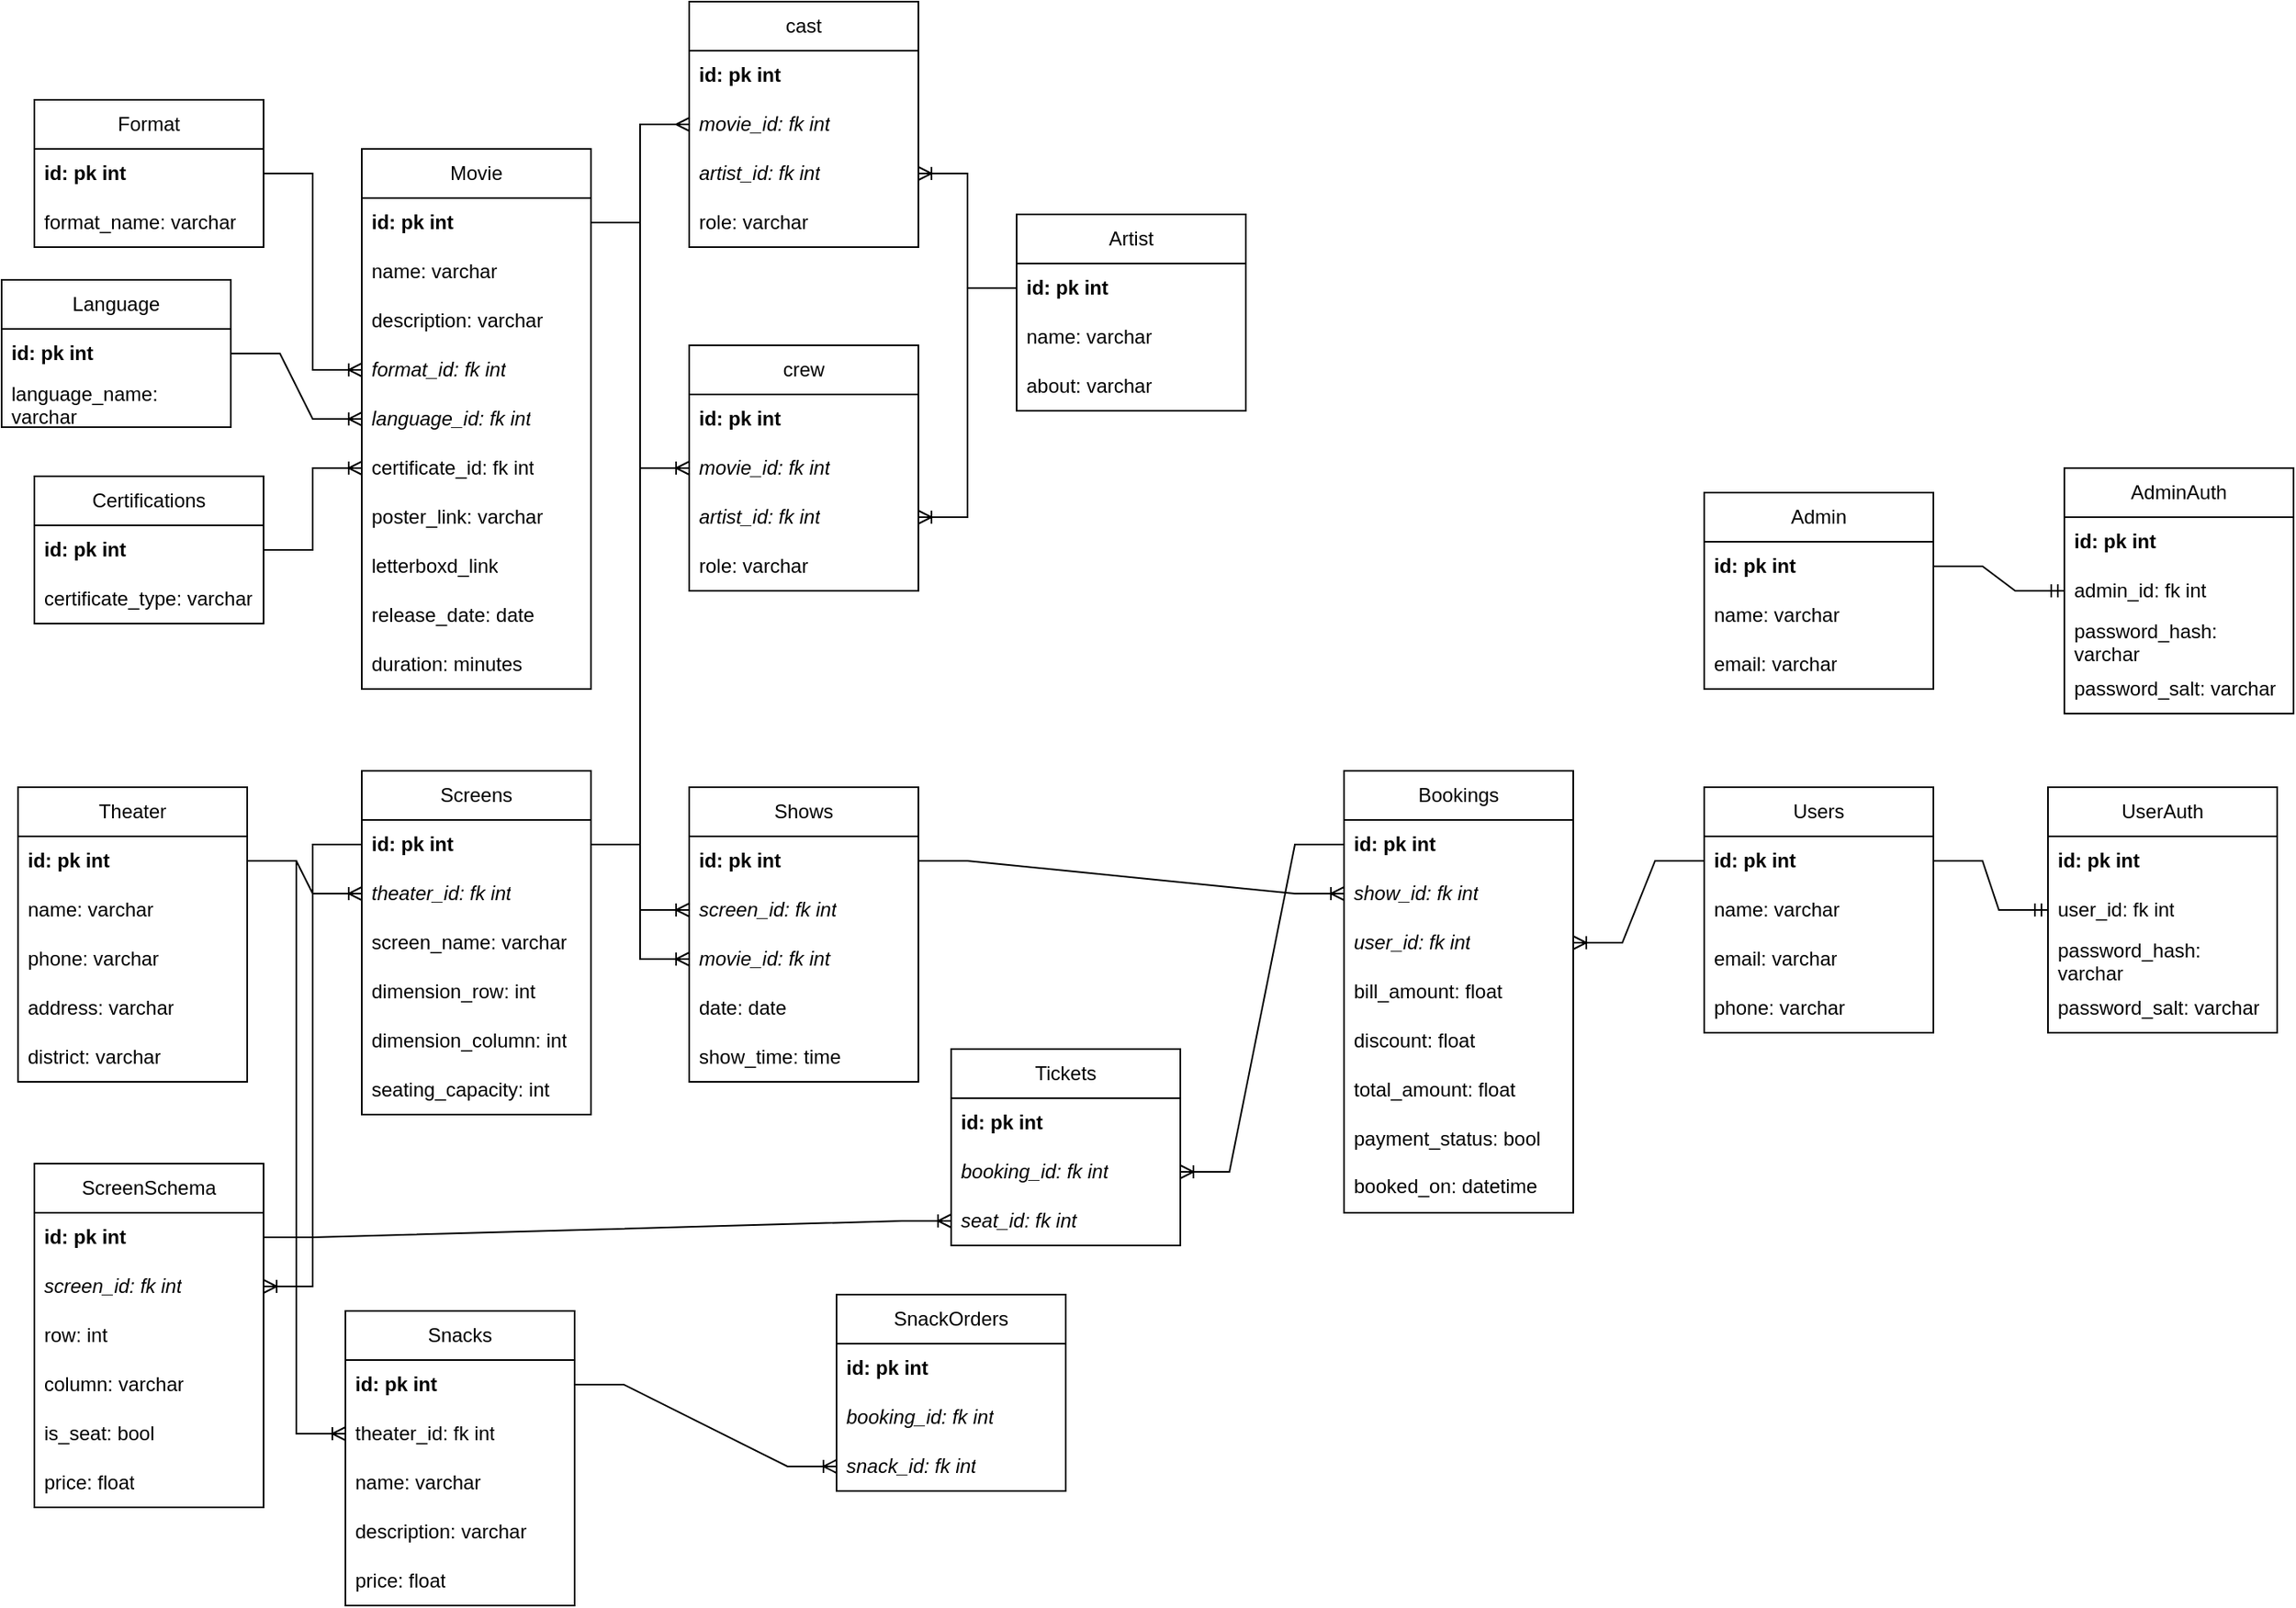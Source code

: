<mxfile version="24.7.4">
  <diagram id="C5RBs43oDa-KdzZeNtuy" name="Page-1">
    <mxGraphModel dx="794" dy="452" grid="1" gridSize="10" guides="1" tooltips="1" connect="1" arrows="1" fold="1" page="1" pageScale="1" pageWidth="827" pageHeight="1169" background="#ffffff" math="0" shadow="0">
      <root>
        <mxCell id="WIyWlLk6GJQsqaUBKTNV-0" />
        <mxCell id="WIyWlLk6GJQsqaUBKTNV-1" parent="WIyWlLk6GJQsqaUBKTNV-0" />
        <mxCell id="HFgOnJivoPM0trk4IQdA-7" value="Movie" style="swimlane;fontStyle=0;childLayout=stackLayout;horizontal=1;startSize=30;horizontalStack=0;resizeParent=1;resizeParentMax=0;resizeLast=0;collapsible=1;marginBottom=0;whiteSpace=wrap;html=1;" parent="WIyWlLk6GJQsqaUBKTNV-1" vertex="1">
          <mxGeometry x="260" y="140" width="140" height="330" as="geometry" />
        </mxCell>
        <mxCell id="HFgOnJivoPM0trk4IQdA-8" value="&lt;b&gt;id: pk int&lt;/b&gt;" style="text;strokeColor=none;fillColor=none;align=left;verticalAlign=middle;spacingLeft=4;spacingRight=4;overflow=hidden;points=[[0,0.5],[1,0.5]];portConstraint=eastwest;rotatable=0;whiteSpace=wrap;html=1;" parent="HFgOnJivoPM0trk4IQdA-7" vertex="1">
          <mxGeometry y="30" width="140" height="30" as="geometry" />
        </mxCell>
        <mxCell id="HFgOnJivoPM0trk4IQdA-9" value="name: varchar" style="text;strokeColor=none;fillColor=none;align=left;verticalAlign=middle;spacingLeft=4;spacingRight=4;overflow=hidden;points=[[0,0.5],[1,0.5]];portConstraint=eastwest;rotatable=0;whiteSpace=wrap;html=1;" parent="HFgOnJivoPM0trk4IQdA-7" vertex="1">
          <mxGeometry y="60" width="140" height="30" as="geometry" />
        </mxCell>
        <mxCell id="HFgOnJivoPM0trk4IQdA-10" value="description: varchar" style="text;strokeColor=none;fillColor=none;align=left;verticalAlign=middle;spacingLeft=4;spacingRight=4;overflow=hidden;points=[[0,0.5],[1,0.5]];portConstraint=eastwest;rotatable=0;whiteSpace=wrap;html=1;" parent="HFgOnJivoPM0trk4IQdA-7" vertex="1">
          <mxGeometry y="90" width="140" height="30" as="geometry" />
        </mxCell>
        <mxCell id="HFgOnJivoPM0trk4IQdA-16" value="&lt;i&gt;format_id: fk int&lt;/i&gt;" style="text;strokeColor=none;fillColor=none;align=left;verticalAlign=middle;spacingLeft=4;spacingRight=4;overflow=hidden;points=[[0,0.5],[1,0.5]];portConstraint=eastwest;rotatable=0;whiteSpace=wrap;html=1;" parent="HFgOnJivoPM0trk4IQdA-7" vertex="1">
          <mxGeometry y="120" width="140" height="30" as="geometry" />
        </mxCell>
        <mxCell id="HFgOnJivoPM0trk4IQdA-21" value="&lt;i&gt;language_id: fk int&lt;/i&gt;" style="text;strokeColor=none;fillColor=none;align=left;verticalAlign=middle;spacingLeft=4;spacingRight=4;overflow=hidden;points=[[0,0.5],[1,0.5]];portConstraint=eastwest;rotatable=0;whiteSpace=wrap;html=1;" parent="HFgOnJivoPM0trk4IQdA-7" vertex="1">
          <mxGeometry y="150" width="140" height="30" as="geometry" />
        </mxCell>
        <mxCell id="HFgOnJivoPM0trk4IQdA-22" value="certificate_id: fk int" style="text;strokeColor=none;fillColor=none;align=left;verticalAlign=middle;spacingLeft=4;spacingRight=4;overflow=hidden;points=[[0,0.5],[1,0.5]];portConstraint=eastwest;rotatable=0;whiteSpace=wrap;html=1;" parent="HFgOnJivoPM0trk4IQdA-7" vertex="1">
          <mxGeometry y="180" width="140" height="30" as="geometry" />
        </mxCell>
        <mxCell id="HFgOnJivoPM0trk4IQdA-50" value="poster_link: varchar" style="text;strokeColor=none;fillColor=none;align=left;verticalAlign=middle;spacingLeft=4;spacingRight=4;overflow=hidden;points=[[0,0.5],[1,0.5]];portConstraint=eastwest;rotatable=0;whiteSpace=wrap;html=1;" parent="HFgOnJivoPM0trk4IQdA-7" vertex="1">
          <mxGeometry y="210" width="140" height="30" as="geometry" />
        </mxCell>
        <mxCell id="HFgOnJivoPM0trk4IQdA-51" value="letterboxd_link" style="text;strokeColor=none;fillColor=none;align=left;verticalAlign=middle;spacingLeft=4;spacingRight=4;overflow=hidden;points=[[0,0.5],[1,0.5]];portConstraint=eastwest;rotatable=0;whiteSpace=wrap;html=1;" parent="HFgOnJivoPM0trk4IQdA-7" vertex="1">
          <mxGeometry y="240" width="140" height="30" as="geometry" />
        </mxCell>
        <mxCell id="HFgOnJivoPM0trk4IQdA-52" value="release_date: date" style="text;strokeColor=none;fillColor=none;align=left;verticalAlign=middle;spacingLeft=4;spacingRight=4;overflow=hidden;points=[[0,0.5],[1,0.5]];portConstraint=eastwest;rotatable=0;whiteSpace=wrap;html=1;" parent="HFgOnJivoPM0trk4IQdA-7" vertex="1">
          <mxGeometry y="270" width="140" height="30" as="geometry" />
        </mxCell>
        <mxCell id="HFgOnJivoPM0trk4IQdA-134" value="duration: minutes" style="text;strokeColor=none;fillColor=none;align=left;verticalAlign=middle;spacingLeft=4;spacingRight=4;overflow=hidden;points=[[0,0.5],[1,0.5]];portConstraint=eastwest;rotatable=0;whiteSpace=wrap;html=1;" parent="HFgOnJivoPM0trk4IQdA-7" vertex="1">
          <mxGeometry y="300" width="140" height="30" as="geometry" />
        </mxCell>
        <mxCell id="HFgOnJivoPM0trk4IQdA-11" value="Theater" style="swimlane;fontStyle=0;childLayout=stackLayout;horizontal=1;startSize=30;horizontalStack=0;resizeParent=1;resizeParentMax=0;resizeLast=0;collapsible=1;marginBottom=0;whiteSpace=wrap;html=1;" parent="WIyWlLk6GJQsqaUBKTNV-1" vertex="1">
          <mxGeometry x="50" y="530" width="140" height="180" as="geometry" />
        </mxCell>
        <mxCell id="HFgOnJivoPM0trk4IQdA-12" value="&lt;b&gt;id: pk int&lt;/b&gt;" style="text;strokeColor=none;fillColor=none;align=left;verticalAlign=middle;spacingLeft=4;spacingRight=4;overflow=hidden;points=[[0,0.5],[1,0.5]];portConstraint=eastwest;rotatable=0;whiteSpace=wrap;html=1;" parent="HFgOnJivoPM0trk4IQdA-11" vertex="1">
          <mxGeometry y="30" width="140" height="30" as="geometry" />
        </mxCell>
        <mxCell id="HFgOnJivoPM0trk4IQdA-13" value="name: varchar" style="text;strokeColor=none;fillColor=none;align=left;verticalAlign=middle;spacingLeft=4;spacingRight=4;overflow=hidden;points=[[0,0.5],[1,0.5]];portConstraint=eastwest;rotatable=0;whiteSpace=wrap;html=1;" parent="HFgOnJivoPM0trk4IQdA-11" vertex="1">
          <mxGeometry y="60" width="140" height="30" as="geometry" />
        </mxCell>
        <mxCell id="HFgOnJivoPM0trk4IQdA-14" value="phone: varchar" style="text;strokeColor=none;fillColor=none;align=left;verticalAlign=middle;spacingLeft=4;spacingRight=4;overflow=hidden;points=[[0,0.5],[1,0.5]];portConstraint=eastwest;rotatable=0;whiteSpace=wrap;html=1;" parent="HFgOnJivoPM0trk4IQdA-11" vertex="1">
          <mxGeometry y="90" width="140" height="30" as="geometry" />
        </mxCell>
        <mxCell id="HFgOnJivoPM0trk4IQdA-53" value="address: varchar" style="text;strokeColor=none;fillColor=none;align=left;verticalAlign=middle;spacingLeft=4;spacingRight=4;overflow=hidden;points=[[0,0.5],[1,0.5]];portConstraint=eastwest;rotatable=0;whiteSpace=wrap;html=1;" parent="HFgOnJivoPM0trk4IQdA-11" vertex="1">
          <mxGeometry y="120" width="140" height="30" as="geometry" />
        </mxCell>
        <mxCell id="HFgOnJivoPM0trk4IQdA-54" value="district: varchar" style="text;strokeColor=none;fillColor=none;align=left;verticalAlign=middle;spacingLeft=4;spacingRight=4;overflow=hidden;points=[[0,0.5],[1,0.5]];portConstraint=eastwest;rotatable=0;whiteSpace=wrap;html=1;" parent="HFgOnJivoPM0trk4IQdA-11" vertex="1">
          <mxGeometry y="150" width="140" height="30" as="geometry" />
        </mxCell>
        <mxCell id="HFgOnJivoPM0trk4IQdA-23" value="Format" style="swimlane;fontStyle=0;childLayout=stackLayout;horizontal=1;startSize=30;horizontalStack=0;resizeParent=1;resizeParentMax=0;resizeLast=0;collapsible=1;marginBottom=0;whiteSpace=wrap;html=1;" parent="WIyWlLk6GJQsqaUBKTNV-1" vertex="1">
          <mxGeometry x="60" y="110" width="140" height="90" as="geometry" />
        </mxCell>
        <mxCell id="HFgOnJivoPM0trk4IQdA-24" value="&lt;b&gt;id: pk int&lt;/b&gt;" style="text;strokeColor=none;fillColor=none;align=left;verticalAlign=middle;spacingLeft=4;spacingRight=4;overflow=hidden;points=[[0,0.5],[1,0.5]];portConstraint=eastwest;rotatable=0;whiteSpace=wrap;html=1;" parent="HFgOnJivoPM0trk4IQdA-23" vertex="1">
          <mxGeometry y="30" width="140" height="30" as="geometry" />
        </mxCell>
        <mxCell id="HFgOnJivoPM0trk4IQdA-25" value="format_name: varchar" style="text;strokeColor=none;fillColor=none;align=left;verticalAlign=middle;spacingLeft=4;spacingRight=4;overflow=hidden;points=[[0,0.5],[1,0.5]];portConstraint=eastwest;rotatable=0;whiteSpace=wrap;html=1;" parent="HFgOnJivoPM0trk4IQdA-23" vertex="1">
          <mxGeometry y="60" width="140" height="30" as="geometry" />
        </mxCell>
        <mxCell id="HFgOnJivoPM0trk4IQdA-27" value="Language" style="swimlane;fontStyle=0;childLayout=stackLayout;horizontal=1;startSize=30;horizontalStack=0;resizeParent=1;resizeParentMax=0;resizeLast=0;collapsible=1;marginBottom=0;whiteSpace=wrap;html=1;" parent="WIyWlLk6GJQsqaUBKTNV-1" vertex="1">
          <mxGeometry x="40" y="220" width="140" height="90" as="geometry" />
        </mxCell>
        <mxCell id="HFgOnJivoPM0trk4IQdA-28" value="&lt;b&gt;id: pk int&lt;/b&gt;" style="text;strokeColor=none;fillColor=none;align=left;verticalAlign=middle;spacingLeft=4;spacingRight=4;overflow=hidden;points=[[0,0.5],[1,0.5]];portConstraint=eastwest;rotatable=0;whiteSpace=wrap;html=1;" parent="HFgOnJivoPM0trk4IQdA-27" vertex="1">
          <mxGeometry y="30" width="140" height="30" as="geometry" />
        </mxCell>
        <mxCell id="HFgOnJivoPM0trk4IQdA-29" value="language_name: varchar" style="text;strokeColor=none;fillColor=none;align=left;verticalAlign=middle;spacingLeft=4;spacingRight=4;overflow=hidden;points=[[0,0.5],[1,0.5]];portConstraint=eastwest;rotatable=0;whiteSpace=wrap;html=1;" parent="HFgOnJivoPM0trk4IQdA-27" vertex="1">
          <mxGeometry y="60" width="140" height="30" as="geometry" />
        </mxCell>
        <mxCell id="HFgOnJivoPM0trk4IQdA-31" value="Certifications" style="swimlane;fontStyle=0;childLayout=stackLayout;horizontal=1;startSize=30;horizontalStack=0;resizeParent=1;resizeParentMax=0;resizeLast=0;collapsible=1;marginBottom=0;whiteSpace=wrap;html=1;" parent="WIyWlLk6GJQsqaUBKTNV-1" vertex="1">
          <mxGeometry x="60" y="340" width="140" height="90" as="geometry" />
        </mxCell>
        <mxCell id="HFgOnJivoPM0trk4IQdA-32" value="&lt;b&gt;id: pk int&lt;/b&gt;" style="text;strokeColor=none;fillColor=none;align=left;verticalAlign=middle;spacingLeft=4;spacingRight=4;overflow=hidden;points=[[0,0.5],[1,0.5]];portConstraint=eastwest;rotatable=0;whiteSpace=wrap;html=1;" parent="HFgOnJivoPM0trk4IQdA-31" vertex="1">
          <mxGeometry y="30" width="140" height="30" as="geometry" />
        </mxCell>
        <mxCell id="HFgOnJivoPM0trk4IQdA-33" value="certificate_type: varchar" style="text;strokeColor=none;fillColor=none;align=left;verticalAlign=middle;spacingLeft=4;spacingRight=4;overflow=hidden;points=[[0,0.5],[1,0.5]];portConstraint=eastwest;rotatable=0;whiteSpace=wrap;html=1;" parent="HFgOnJivoPM0trk4IQdA-31" vertex="1">
          <mxGeometry y="60" width="140" height="30" as="geometry" />
        </mxCell>
        <mxCell id="HFgOnJivoPM0trk4IQdA-35" value="Artist" style="swimlane;fontStyle=0;childLayout=stackLayout;horizontal=1;startSize=30;horizontalStack=0;resizeParent=1;resizeParentMax=0;resizeLast=0;collapsible=1;marginBottom=0;whiteSpace=wrap;html=1;" parent="WIyWlLk6GJQsqaUBKTNV-1" vertex="1">
          <mxGeometry x="660" y="180" width="140" height="120" as="geometry" />
        </mxCell>
        <mxCell id="HFgOnJivoPM0trk4IQdA-36" value="&lt;b&gt;id: pk int&lt;/b&gt;" style="text;strokeColor=none;fillColor=none;align=left;verticalAlign=middle;spacingLeft=4;spacingRight=4;overflow=hidden;points=[[0,0.5],[1,0.5]];portConstraint=eastwest;rotatable=0;whiteSpace=wrap;html=1;" parent="HFgOnJivoPM0trk4IQdA-35" vertex="1">
          <mxGeometry y="30" width="140" height="30" as="geometry" />
        </mxCell>
        <mxCell id="HFgOnJivoPM0trk4IQdA-37" value="name: varchar" style="text;strokeColor=none;fillColor=none;align=left;verticalAlign=middle;spacingLeft=4;spacingRight=4;overflow=hidden;points=[[0,0.5],[1,0.5]];portConstraint=eastwest;rotatable=0;whiteSpace=wrap;html=1;" parent="HFgOnJivoPM0trk4IQdA-35" vertex="1">
          <mxGeometry y="60" width="140" height="30" as="geometry" />
        </mxCell>
        <mxCell id="HFgOnJivoPM0trk4IQdA-39" value="about: varchar" style="text;strokeColor=none;fillColor=none;align=left;verticalAlign=middle;spacingLeft=4;spacingRight=4;overflow=hidden;points=[[0,0.5],[1,0.5]];portConstraint=eastwest;rotatable=0;whiteSpace=wrap;html=1;" parent="HFgOnJivoPM0trk4IQdA-35" vertex="1">
          <mxGeometry y="90" width="140" height="30" as="geometry" />
        </mxCell>
        <mxCell id="HFgOnJivoPM0trk4IQdA-40" value="cast" style="swimlane;fontStyle=0;childLayout=stackLayout;horizontal=1;startSize=30;horizontalStack=0;resizeParent=1;resizeParentMax=0;resizeLast=0;collapsible=1;marginBottom=0;whiteSpace=wrap;html=1;" parent="WIyWlLk6GJQsqaUBKTNV-1" vertex="1">
          <mxGeometry x="460" y="50" width="140" height="150" as="geometry" />
        </mxCell>
        <mxCell id="HFgOnJivoPM0trk4IQdA-41" value="&lt;b&gt;id: pk int&lt;/b&gt;" style="text;strokeColor=none;fillColor=none;align=left;verticalAlign=middle;spacingLeft=4;spacingRight=4;overflow=hidden;points=[[0,0.5],[1,0.5]];portConstraint=eastwest;rotatable=0;whiteSpace=wrap;html=1;" parent="HFgOnJivoPM0trk4IQdA-40" vertex="1">
          <mxGeometry y="30" width="140" height="30" as="geometry" />
        </mxCell>
        <mxCell id="HFgOnJivoPM0trk4IQdA-42" value="&lt;i&gt;movie_id: fk int&lt;/i&gt;" style="text;strokeColor=none;fillColor=none;align=left;verticalAlign=middle;spacingLeft=4;spacingRight=4;overflow=hidden;points=[[0,0.5],[1,0.5]];portConstraint=eastwest;rotatable=0;whiteSpace=wrap;html=1;" parent="HFgOnJivoPM0trk4IQdA-40" vertex="1">
          <mxGeometry y="60" width="140" height="30" as="geometry" />
        </mxCell>
        <mxCell id="HFgOnJivoPM0trk4IQdA-49" value="&lt;i&gt;artist_id: fk int&lt;/i&gt;" style="text;strokeColor=none;fillColor=none;align=left;verticalAlign=middle;spacingLeft=4;spacingRight=4;overflow=hidden;points=[[0,0.5],[1,0.5]];portConstraint=eastwest;rotatable=0;whiteSpace=wrap;html=1;" parent="HFgOnJivoPM0trk4IQdA-40" vertex="1">
          <mxGeometry y="90" width="140" height="30" as="geometry" />
        </mxCell>
        <mxCell id="HFgOnJivoPM0trk4IQdA-43" value="role: varchar" style="text;strokeColor=none;fillColor=none;align=left;verticalAlign=middle;spacingLeft=4;spacingRight=4;overflow=hidden;points=[[0,0.5],[1,0.5]];portConstraint=eastwest;rotatable=0;whiteSpace=wrap;html=1;" parent="HFgOnJivoPM0trk4IQdA-40" vertex="1">
          <mxGeometry y="120" width="140" height="30" as="geometry" />
        </mxCell>
        <mxCell id="HFgOnJivoPM0trk4IQdA-44" value="crew" style="swimlane;fontStyle=0;childLayout=stackLayout;horizontal=1;startSize=30;horizontalStack=0;resizeParent=1;resizeParentMax=0;resizeLast=0;collapsible=1;marginBottom=0;whiteSpace=wrap;html=1;" parent="WIyWlLk6GJQsqaUBKTNV-1" vertex="1">
          <mxGeometry x="460" y="260" width="140" height="150" as="geometry" />
        </mxCell>
        <mxCell id="HFgOnJivoPM0trk4IQdA-45" value="&lt;b&gt;id: pk int&lt;/b&gt;" style="text;strokeColor=none;fillColor=none;align=left;verticalAlign=middle;spacingLeft=4;spacingRight=4;overflow=hidden;points=[[0,0.5],[1,0.5]];portConstraint=eastwest;rotatable=0;whiteSpace=wrap;html=1;" parent="HFgOnJivoPM0trk4IQdA-44" vertex="1">
          <mxGeometry y="30" width="140" height="30" as="geometry" />
        </mxCell>
        <mxCell id="HFgOnJivoPM0trk4IQdA-46" value="&lt;i&gt;movie_id: fk int&lt;/i&gt;" style="text;strokeColor=none;fillColor=none;align=left;verticalAlign=middle;spacingLeft=4;spacingRight=4;overflow=hidden;points=[[0,0.5],[1,0.5]];portConstraint=eastwest;rotatable=0;whiteSpace=wrap;html=1;" parent="HFgOnJivoPM0trk4IQdA-44" vertex="1">
          <mxGeometry y="60" width="140" height="30" as="geometry" />
        </mxCell>
        <mxCell id="HFgOnJivoPM0trk4IQdA-47" value="&lt;i&gt;artist_id: fk int&lt;/i&gt;" style="text;strokeColor=none;fillColor=none;align=left;verticalAlign=middle;spacingLeft=4;spacingRight=4;overflow=hidden;points=[[0,0.5],[1,0.5]];portConstraint=eastwest;rotatable=0;whiteSpace=wrap;html=1;" parent="HFgOnJivoPM0trk4IQdA-44" vertex="1">
          <mxGeometry y="90" width="140" height="30" as="geometry" />
        </mxCell>
        <mxCell id="HFgOnJivoPM0trk4IQdA-48" value="role: varchar" style="text;strokeColor=none;fillColor=none;align=left;verticalAlign=middle;spacingLeft=4;spacingRight=4;overflow=hidden;points=[[0,0.5],[1,0.5]];portConstraint=eastwest;rotatable=0;whiteSpace=wrap;html=1;" parent="HFgOnJivoPM0trk4IQdA-44" vertex="1">
          <mxGeometry y="120" width="140" height="30" as="geometry" />
        </mxCell>
        <mxCell id="HFgOnJivoPM0trk4IQdA-55" value="Shows" style="swimlane;fontStyle=0;childLayout=stackLayout;horizontal=1;startSize=30;horizontalStack=0;resizeParent=1;resizeParentMax=0;resizeLast=0;collapsible=1;marginBottom=0;whiteSpace=wrap;html=1;" parent="WIyWlLk6GJQsqaUBKTNV-1" vertex="1">
          <mxGeometry x="460" y="530" width="140" height="180" as="geometry" />
        </mxCell>
        <mxCell id="HFgOnJivoPM0trk4IQdA-56" value="&lt;b&gt;id: pk int&lt;/b&gt;" style="text;strokeColor=none;fillColor=none;align=left;verticalAlign=middle;spacingLeft=4;spacingRight=4;overflow=hidden;points=[[0,0.5],[1,0.5]];portConstraint=eastwest;rotatable=0;whiteSpace=wrap;html=1;" parent="HFgOnJivoPM0trk4IQdA-55" vertex="1">
          <mxGeometry y="30" width="140" height="30" as="geometry" />
        </mxCell>
        <mxCell id="HFgOnJivoPM0trk4IQdA-57" value="&lt;i&gt;screen_id: fk int&lt;/i&gt;" style="text;strokeColor=none;fillColor=none;align=left;verticalAlign=middle;spacingLeft=4;spacingRight=4;overflow=hidden;points=[[0,0.5],[1,0.5]];portConstraint=eastwest;rotatable=0;whiteSpace=wrap;html=1;" parent="HFgOnJivoPM0trk4IQdA-55" vertex="1">
          <mxGeometry y="60" width="140" height="30" as="geometry" />
        </mxCell>
        <mxCell id="HFgOnJivoPM0trk4IQdA-65" value="&lt;i&gt;movie_id: fk int&amp;nbsp;&lt;/i&gt;" style="text;strokeColor=none;fillColor=none;align=left;verticalAlign=middle;spacingLeft=4;spacingRight=4;overflow=hidden;points=[[0,0.5],[1,0.5]];portConstraint=eastwest;rotatable=0;whiteSpace=wrap;html=1;" parent="HFgOnJivoPM0trk4IQdA-55" vertex="1">
          <mxGeometry y="90" width="140" height="30" as="geometry" />
        </mxCell>
        <mxCell id="HFgOnJivoPM0trk4IQdA-58" value="date: date" style="text;strokeColor=none;fillColor=none;align=left;verticalAlign=middle;spacingLeft=4;spacingRight=4;overflow=hidden;points=[[0,0.5],[1,0.5]];portConstraint=eastwest;rotatable=0;whiteSpace=wrap;html=1;" parent="HFgOnJivoPM0trk4IQdA-55" vertex="1">
          <mxGeometry y="120" width="140" height="30" as="geometry" />
        </mxCell>
        <mxCell id="HFgOnJivoPM0trk4IQdA-63" value="show_time: time" style="text;strokeColor=none;fillColor=none;align=left;verticalAlign=middle;spacingLeft=4;spacingRight=4;overflow=hidden;points=[[0,0.5],[1,0.5]];portConstraint=eastwest;rotatable=0;whiteSpace=wrap;html=1;" parent="HFgOnJivoPM0trk4IQdA-55" vertex="1">
          <mxGeometry y="150" width="140" height="30" as="geometry" />
        </mxCell>
        <mxCell id="HFgOnJivoPM0trk4IQdA-59" value="Screens" style="swimlane;fontStyle=0;childLayout=stackLayout;horizontal=1;startSize=30;horizontalStack=0;resizeParent=1;resizeParentMax=0;resizeLast=0;collapsible=1;marginBottom=0;whiteSpace=wrap;html=1;" parent="WIyWlLk6GJQsqaUBKTNV-1" vertex="1">
          <mxGeometry x="260" y="520" width="140" height="210" as="geometry" />
        </mxCell>
        <mxCell id="HFgOnJivoPM0trk4IQdA-60" value="&lt;b&gt;id: pk int&lt;/b&gt;" style="text;strokeColor=none;fillColor=none;align=left;verticalAlign=middle;spacingLeft=4;spacingRight=4;overflow=hidden;points=[[0,0.5],[1,0.5]];portConstraint=eastwest;rotatable=0;whiteSpace=wrap;html=1;" parent="HFgOnJivoPM0trk4IQdA-59" vertex="1">
          <mxGeometry y="30" width="140" height="30" as="geometry" />
        </mxCell>
        <mxCell id="HFgOnJivoPM0trk4IQdA-62" value="&lt;i&gt;theater_id: fk int&lt;/i&gt;" style="text;strokeColor=none;fillColor=none;align=left;verticalAlign=middle;spacingLeft=4;spacingRight=4;overflow=hidden;points=[[0,0.5],[1,0.5]];portConstraint=eastwest;rotatable=0;whiteSpace=wrap;html=1;" parent="HFgOnJivoPM0trk4IQdA-59" vertex="1">
          <mxGeometry y="60" width="140" height="30" as="geometry" />
        </mxCell>
        <mxCell id="HFgOnJivoPM0trk4IQdA-61" value="screen_name: varchar" style="text;strokeColor=none;fillColor=none;align=left;verticalAlign=middle;spacingLeft=4;spacingRight=4;overflow=hidden;points=[[0,0.5],[1,0.5]];portConstraint=eastwest;rotatable=0;whiteSpace=wrap;html=1;" parent="HFgOnJivoPM0trk4IQdA-59" vertex="1">
          <mxGeometry y="90" width="140" height="30" as="geometry" />
        </mxCell>
        <mxCell id="HFgOnJivoPM0trk4IQdA-70" value="dimension_row: int&amp;nbsp;" style="text;strokeColor=none;fillColor=none;align=left;verticalAlign=middle;spacingLeft=4;spacingRight=4;overflow=hidden;points=[[0,0.5],[1,0.5]];portConstraint=eastwest;rotatable=0;whiteSpace=wrap;html=1;" parent="HFgOnJivoPM0trk4IQdA-59" vertex="1">
          <mxGeometry y="120" width="140" height="30" as="geometry" />
        </mxCell>
        <mxCell id="HFgOnJivoPM0trk4IQdA-71" value="dimension_column: int" style="text;strokeColor=none;fillColor=none;align=left;verticalAlign=middle;spacingLeft=4;spacingRight=4;overflow=hidden;points=[[0,0.5],[1,0.5]];portConstraint=eastwest;rotatable=0;whiteSpace=wrap;html=1;" parent="HFgOnJivoPM0trk4IQdA-59" vertex="1">
          <mxGeometry y="150" width="140" height="30" as="geometry" />
        </mxCell>
        <mxCell id="HFgOnJivoPM0trk4IQdA-72" value="seating_capacity: int&amp;nbsp;" style="text;strokeColor=none;fillColor=none;align=left;verticalAlign=middle;spacingLeft=4;spacingRight=4;overflow=hidden;points=[[0,0.5],[1,0.5]];portConstraint=eastwest;rotatable=0;whiteSpace=wrap;html=1;" parent="HFgOnJivoPM0trk4IQdA-59" vertex="1">
          <mxGeometry y="180" width="140" height="30" as="geometry" />
        </mxCell>
        <mxCell id="HFgOnJivoPM0trk4IQdA-73" value="ScreenSchema" style="swimlane;fontStyle=0;childLayout=stackLayout;horizontal=1;startSize=30;horizontalStack=0;resizeParent=1;resizeParentMax=0;resizeLast=0;collapsible=1;marginBottom=0;whiteSpace=wrap;html=1;" parent="WIyWlLk6GJQsqaUBKTNV-1" vertex="1">
          <mxGeometry x="60" y="760" width="140" height="210" as="geometry" />
        </mxCell>
        <mxCell id="HFgOnJivoPM0trk4IQdA-74" value="&lt;b&gt;id: pk int&lt;/b&gt;" style="text;strokeColor=none;fillColor=none;align=left;verticalAlign=middle;spacingLeft=4;spacingRight=4;overflow=hidden;points=[[0,0.5],[1,0.5]];portConstraint=eastwest;rotatable=0;whiteSpace=wrap;html=1;" parent="HFgOnJivoPM0trk4IQdA-73" vertex="1">
          <mxGeometry y="30" width="140" height="30" as="geometry" />
        </mxCell>
        <mxCell id="HFgOnJivoPM0trk4IQdA-75" value="&lt;i&gt;screen_id: fk int&lt;/i&gt;" style="text;strokeColor=none;fillColor=none;align=left;verticalAlign=middle;spacingLeft=4;spacingRight=4;overflow=hidden;points=[[0,0.5],[1,0.5]];portConstraint=eastwest;rotatable=0;whiteSpace=wrap;html=1;" parent="HFgOnJivoPM0trk4IQdA-73" vertex="1">
          <mxGeometry y="60" width="140" height="30" as="geometry" />
        </mxCell>
        <mxCell id="HFgOnJivoPM0trk4IQdA-76" value="row: int" style="text;strokeColor=none;fillColor=none;align=left;verticalAlign=middle;spacingLeft=4;spacingRight=4;overflow=hidden;points=[[0,0.5],[1,0.5]];portConstraint=eastwest;rotatable=0;whiteSpace=wrap;html=1;" parent="HFgOnJivoPM0trk4IQdA-73" vertex="1">
          <mxGeometry y="90" width="140" height="30" as="geometry" />
        </mxCell>
        <mxCell id="HFgOnJivoPM0trk4IQdA-77" value="column: varchar" style="text;strokeColor=none;fillColor=none;align=left;verticalAlign=middle;spacingLeft=4;spacingRight=4;overflow=hidden;points=[[0,0.5],[1,0.5]];portConstraint=eastwest;rotatable=0;whiteSpace=wrap;html=1;" parent="HFgOnJivoPM0trk4IQdA-73" vertex="1">
          <mxGeometry y="120" width="140" height="30" as="geometry" />
        </mxCell>
        <mxCell id="HFgOnJivoPM0trk4IQdA-78" value="is_seat: bool" style="text;strokeColor=none;fillColor=none;align=left;verticalAlign=middle;spacingLeft=4;spacingRight=4;overflow=hidden;points=[[0,0.5],[1,0.5]];portConstraint=eastwest;rotatable=0;whiteSpace=wrap;html=1;" parent="HFgOnJivoPM0trk4IQdA-73" vertex="1">
          <mxGeometry y="150" width="140" height="30" as="geometry" />
        </mxCell>
        <mxCell id="HFgOnJivoPM0trk4IQdA-79" value="price: float" style="text;strokeColor=none;fillColor=none;align=left;verticalAlign=middle;spacingLeft=4;spacingRight=4;overflow=hidden;points=[[0,0.5],[1,0.5]];portConstraint=eastwest;rotatable=0;whiteSpace=wrap;html=1;" parent="HFgOnJivoPM0trk4IQdA-73" vertex="1">
          <mxGeometry y="180" width="140" height="30" as="geometry" />
        </mxCell>
        <mxCell id="HFgOnJivoPM0trk4IQdA-80" value="Bookings" style="swimlane;fontStyle=0;childLayout=stackLayout;horizontal=1;startSize=30;horizontalStack=0;resizeParent=1;resizeParentMax=0;resizeLast=0;collapsible=1;marginBottom=0;whiteSpace=wrap;html=1;" parent="WIyWlLk6GJQsqaUBKTNV-1" vertex="1">
          <mxGeometry x="860" y="520" width="140" height="270" as="geometry" />
        </mxCell>
        <mxCell id="HFgOnJivoPM0trk4IQdA-81" value="&lt;b&gt;id: pk int&lt;/b&gt;" style="text;strokeColor=none;fillColor=none;align=left;verticalAlign=middle;spacingLeft=4;spacingRight=4;overflow=hidden;points=[[0,0.5],[1,0.5]];portConstraint=eastwest;rotatable=0;whiteSpace=wrap;html=1;" parent="HFgOnJivoPM0trk4IQdA-80" vertex="1">
          <mxGeometry y="30" width="140" height="30" as="geometry" />
        </mxCell>
        <mxCell id="HFgOnJivoPM0trk4IQdA-82" value="&lt;i&gt;show_id: fk int&lt;/i&gt;" style="text;strokeColor=none;fillColor=none;align=left;verticalAlign=middle;spacingLeft=4;spacingRight=4;overflow=hidden;points=[[0,0.5],[1,0.5]];portConstraint=eastwest;rotatable=0;whiteSpace=wrap;html=1;" parent="HFgOnJivoPM0trk4IQdA-80" vertex="1">
          <mxGeometry y="60" width="140" height="30" as="geometry" />
        </mxCell>
        <mxCell id="HFgOnJivoPM0trk4IQdA-83" value="&lt;i&gt;user_id: fk int&lt;/i&gt;" style="text;strokeColor=none;fillColor=none;align=left;verticalAlign=middle;spacingLeft=4;spacingRight=4;overflow=hidden;points=[[0,0.5],[1,0.5]];portConstraint=eastwest;rotatable=0;whiteSpace=wrap;html=1;" parent="HFgOnJivoPM0trk4IQdA-80" vertex="1">
          <mxGeometry y="90" width="140" height="30" as="geometry" />
        </mxCell>
        <mxCell id="HFgOnJivoPM0trk4IQdA-84" value="bill_amount: float" style="text;strokeColor=none;fillColor=none;align=left;verticalAlign=middle;spacingLeft=4;spacingRight=4;overflow=hidden;points=[[0,0.5],[1,0.5]];portConstraint=eastwest;rotatable=0;whiteSpace=wrap;html=1;" parent="HFgOnJivoPM0trk4IQdA-80" vertex="1">
          <mxGeometry y="120" width="140" height="30" as="geometry" />
        </mxCell>
        <mxCell id="HFgOnJivoPM0trk4IQdA-99" value="discount: float" style="text;strokeColor=none;fillColor=none;align=left;verticalAlign=middle;spacingLeft=4;spacingRight=4;overflow=hidden;points=[[0,0.5],[1,0.5]];portConstraint=eastwest;rotatable=0;whiteSpace=wrap;html=1;" parent="HFgOnJivoPM0trk4IQdA-80" vertex="1">
          <mxGeometry y="150" width="140" height="30" as="geometry" />
        </mxCell>
        <mxCell id="HFgOnJivoPM0trk4IQdA-100" value="total_amount: float" style="text;strokeColor=none;fillColor=none;align=left;verticalAlign=middle;spacingLeft=4;spacingRight=4;overflow=hidden;points=[[0,0.5],[1,0.5]];portConstraint=eastwest;rotatable=0;whiteSpace=wrap;html=1;" parent="HFgOnJivoPM0trk4IQdA-80" vertex="1">
          <mxGeometry y="180" width="140" height="30" as="geometry" />
        </mxCell>
        <mxCell id="HFgOnJivoPM0trk4IQdA-107" value="payment_status: bool" style="text;strokeColor=none;fillColor=none;align=left;verticalAlign=middle;spacingLeft=4;spacingRight=4;overflow=hidden;points=[[0,0.5],[1,0.5]];portConstraint=eastwest;rotatable=0;whiteSpace=wrap;html=1;" parent="HFgOnJivoPM0trk4IQdA-80" vertex="1">
          <mxGeometry y="210" width="140" height="30" as="geometry" />
        </mxCell>
        <mxCell id="HFgOnJivoPM0trk4IQdA-153" value="booked_on: datetime" style="text;strokeColor=none;fillColor=none;spacingLeft=4;spacingRight=4;overflow=hidden;rotatable=0;points=[[0,0.5],[1,0.5]];portConstraint=eastwest;fontSize=12;whiteSpace=wrap;html=1;" parent="HFgOnJivoPM0trk4IQdA-80" vertex="1">
          <mxGeometry y="240" width="140" height="30" as="geometry" />
        </mxCell>
        <mxCell id="HFgOnJivoPM0trk4IQdA-85" value="Snacks" style="swimlane;fontStyle=0;childLayout=stackLayout;horizontal=1;startSize=30;horizontalStack=0;resizeParent=1;resizeParentMax=0;resizeLast=0;collapsible=1;marginBottom=0;whiteSpace=wrap;html=1;" parent="WIyWlLk6GJQsqaUBKTNV-1" vertex="1">
          <mxGeometry x="250" y="850" width="140" height="180" as="geometry" />
        </mxCell>
        <mxCell id="HFgOnJivoPM0trk4IQdA-86" value="&lt;b&gt;id: pk int&lt;/b&gt;" style="text;strokeColor=none;fillColor=none;align=left;verticalAlign=middle;spacingLeft=4;spacingRight=4;overflow=hidden;points=[[0,0.5],[1,0.5]];portConstraint=eastwest;rotatable=0;whiteSpace=wrap;html=1;" parent="HFgOnJivoPM0trk4IQdA-85" vertex="1">
          <mxGeometry y="30" width="140" height="30" as="geometry" />
        </mxCell>
        <mxCell id="HFgOnJivoPM0trk4IQdA-90" value="theater_id: fk int" style="text;strokeColor=none;fillColor=none;align=left;verticalAlign=middle;spacingLeft=4;spacingRight=4;overflow=hidden;points=[[0,0.5],[1,0.5]];portConstraint=eastwest;rotatable=0;whiteSpace=wrap;html=1;" parent="HFgOnJivoPM0trk4IQdA-85" vertex="1">
          <mxGeometry y="60" width="140" height="30" as="geometry" />
        </mxCell>
        <mxCell id="HFgOnJivoPM0trk4IQdA-87" value="name: varchar" style="text;strokeColor=none;fillColor=none;align=left;verticalAlign=middle;spacingLeft=4;spacingRight=4;overflow=hidden;points=[[0,0.5],[1,0.5]];portConstraint=eastwest;rotatable=0;whiteSpace=wrap;html=1;" parent="HFgOnJivoPM0trk4IQdA-85" vertex="1">
          <mxGeometry y="90" width="140" height="30" as="geometry" />
        </mxCell>
        <mxCell id="HFgOnJivoPM0trk4IQdA-89" value="description: varchar" style="text;strokeColor=none;fillColor=none;align=left;verticalAlign=middle;spacingLeft=4;spacingRight=4;overflow=hidden;points=[[0,0.5],[1,0.5]];portConstraint=eastwest;rotatable=0;whiteSpace=wrap;html=1;" parent="HFgOnJivoPM0trk4IQdA-85" vertex="1">
          <mxGeometry y="120" width="140" height="30" as="geometry" />
        </mxCell>
        <mxCell id="HFgOnJivoPM0trk4IQdA-102" value="price: float" style="text;strokeColor=none;fillColor=none;align=left;verticalAlign=middle;spacingLeft=4;spacingRight=4;overflow=hidden;points=[[0,0.5],[1,0.5]];portConstraint=eastwest;rotatable=0;whiteSpace=wrap;html=1;" parent="HFgOnJivoPM0trk4IQdA-85" vertex="1">
          <mxGeometry y="150" width="140" height="30" as="geometry" />
        </mxCell>
        <mxCell id="HFgOnJivoPM0trk4IQdA-91" value="SnackOrders" style="swimlane;fontStyle=0;childLayout=stackLayout;horizontal=1;startSize=30;horizontalStack=0;resizeParent=1;resizeParentMax=0;resizeLast=0;collapsible=1;marginBottom=0;whiteSpace=wrap;html=1;" parent="WIyWlLk6GJQsqaUBKTNV-1" vertex="1">
          <mxGeometry x="550" y="840" width="140" height="120" as="geometry" />
        </mxCell>
        <mxCell id="HFgOnJivoPM0trk4IQdA-92" value="&lt;b&gt;id: pk int&lt;/b&gt;" style="text;strokeColor=none;fillColor=none;align=left;verticalAlign=middle;spacingLeft=4;spacingRight=4;overflow=hidden;points=[[0,0.5],[1,0.5]];portConstraint=eastwest;rotatable=0;whiteSpace=wrap;html=1;" parent="HFgOnJivoPM0trk4IQdA-91" vertex="1">
          <mxGeometry y="30" width="140" height="30" as="geometry" />
        </mxCell>
        <mxCell id="HFgOnJivoPM0trk4IQdA-93" value="&lt;i&gt;booking_id: fk int&lt;/i&gt;" style="text;strokeColor=none;fillColor=none;align=left;verticalAlign=middle;spacingLeft=4;spacingRight=4;overflow=hidden;points=[[0,0.5],[1,0.5]];portConstraint=eastwest;rotatable=0;whiteSpace=wrap;html=1;" parent="HFgOnJivoPM0trk4IQdA-91" vertex="1">
          <mxGeometry y="60" width="140" height="30" as="geometry" />
        </mxCell>
        <mxCell id="HFgOnJivoPM0trk4IQdA-94" value="&lt;i&gt;snack_id: fk int&lt;/i&gt;" style="text;strokeColor=none;fillColor=none;align=left;verticalAlign=middle;spacingLeft=4;spacingRight=4;overflow=hidden;points=[[0,0.5],[1,0.5]];portConstraint=eastwest;rotatable=0;whiteSpace=wrap;html=1;" parent="HFgOnJivoPM0trk4IQdA-91" vertex="1">
          <mxGeometry y="90" width="140" height="30" as="geometry" />
        </mxCell>
        <mxCell id="HFgOnJivoPM0trk4IQdA-108" value="Tickets" style="swimlane;fontStyle=0;childLayout=stackLayout;horizontal=1;startSize=30;horizontalStack=0;resizeParent=1;resizeParentMax=0;resizeLast=0;collapsible=1;marginBottom=0;whiteSpace=wrap;html=1;" parent="WIyWlLk6GJQsqaUBKTNV-1" vertex="1">
          <mxGeometry x="620" y="690" width="140" height="120" as="geometry" />
        </mxCell>
        <mxCell id="HFgOnJivoPM0trk4IQdA-109" value="&lt;b&gt;id: pk int&lt;/b&gt;" style="text;strokeColor=none;fillColor=none;align=left;verticalAlign=middle;spacingLeft=4;spacingRight=4;overflow=hidden;points=[[0,0.5],[1,0.5]];portConstraint=eastwest;rotatable=0;whiteSpace=wrap;html=1;" parent="HFgOnJivoPM0trk4IQdA-108" vertex="1">
          <mxGeometry y="30" width="140" height="30" as="geometry" />
        </mxCell>
        <mxCell id="HFgOnJivoPM0trk4IQdA-110" value="&lt;i&gt;booking_id: fk int&lt;/i&gt;" style="text;strokeColor=none;fillColor=none;align=left;verticalAlign=middle;spacingLeft=4;spacingRight=4;overflow=hidden;points=[[0,0.5],[1,0.5]];portConstraint=eastwest;rotatable=0;whiteSpace=wrap;html=1;" parent="HFgOnJivoPM0trk4IQdA-108" vertex="1">
          <mxGeometry y="60" width="140" height="30" as="geometry" />
        </mxCell>
        <mxCell id="HFgOnJivoPM0trk4IQdA-111" value="&lt;i&gt;seat_id: fk int&lt;/i&gt;" style="text;strokeColor=none;fillColor=none;align=left;verticalAlign=middle;spacingLeft=4;spacingRight=4;overflow=hidden;points=[[0,0.5],[1,0.5]];portConstraint=eastwest;rotatable=0;whiteSpace=wrap;html=1;" parent="HFgOnJivoPM0trk4IQdA-108" vertex="1">
          <mxGeometry y="90" width="140" height="30" as="geometry" />
        </mxCell>
        <mxCell id="HFgOnJivoPM0trk4IQdA-112" value="Users" style="swimlane;fontStyle=0;childLayout=stackLayout;horizontal=1;startSize=30;horizontalStack=0;resizeParent=1;resizeParentMax=0;resizeLast=0;collapsible=1;marginBottom=0;whiteSpace=wrap;html=1;" parent="WIyWlLk6GJQsqaUBKTNV-1" vertex="1">
          <mxGeometry x="1080" y="530" width="140" height="150" as="geometry" />
        </mxCell>
        <mxCell id="HFgOnJivoPM0trk4IQdA-113" value="&lt;b&gt;id: pk int&lt;/b&gt;" style="text;strokeColor=none;fillColor=none;align=left;verticalAlign=middle;spacingLeft=4;spacingRight=4;overflow=hidden;points=[[0,0.5],[1,0.5]];portConstraint=eastwest;rotatable=0;whiteSpace=wrap;html=1;" parent="HFgOnJivoPM0trk4IQdA-112" vertex="1">
          <mxGeometry y="30" width="140" height="30" as="geometry" />
        </mxCell>
        <mxCell id="HFgOnJivoPM0trk4IQdA-114" value="name: varchar" style="text;strokeColor=none;fillColor=none;align=left;verticalAlign=middle;spacingLeft=4;spacingRight=4;overflow=hidden;points=[[0,0.5],[1,0.5]];portConstraint=eastwest;rotatable=0;whiteSpace=wrap;html=1;" parent="HFgOnJivoPM0trk4IQdA-112" vertex="1">
          <mxGeometry y="60" width="140" height="30" as="geometry" />
        </mxCell>
        <mxCell id="HFgOnJivoPM0trk4IQdA-115" value="email: varchar" style="text;strokeColor=none;fillColor=none;align=left;verticalAlign=middle;spacingLeft=4;spacingRight=4;overflow=hidden;points=[[0,0.5],[1,0.5]];portConstraint=eastwest;rotatable=0;whiteSpace=wrap;html=1;" parent="HFgOnJivoPM0trk4IQdA-112" vertex="1">
          <mxGeometry y="90" width="140" height="30" as="geometry" />
        </mxCell>
        <mxCell id="HFgOnJivoPM0trk4IQdA-116" value="phone: varchar" style="text;strokeColor=none;fillColor=none;align=left;verticalAlign=middle;spacingLeft=4;spacingRight=4;overflow=hidden;points=[[0,0.5],[1,0.5]];portConstraint=eastwest;rotatable=0;whiteSpace=wrap;html=1;" parent="HFgOnJivoPM0trk4IQdA-112" vertex="1">
          <mxGeometry y="120" width="140" height="30" as="geometry" />
        </mxCell>
        <mxCell id="HFgOnJivoPM0trk4IQdA-117" value="Admin" style="swimlane;fontStyle=0;childLayout=stackLayout;horizontal=1;startSize=30;horizontalStack=0;resizeParent=1;resizeParentMax=0;resizeLast=0;collapsible=1;marginBottom=0;whiteSpace=wrap;html=1;" parent="WIyWlLk6GJQsqaUBKTNV-1" vertex="1">
          <mxGeometry x="1080" y="350" width="140" height="120" as="geometry" />
        </mxCell>
        <mxCell id="HFgOnJivoPM0trk4IQdA-118" value="&lt;b&gt;id: pk int&lt;/b&gt;" style="text;strokeColor=none;fillColor=none;align=left;verticalAlign=middle;spacingLeft=4;spacingRight=4;overflow=hidden;points=[[0,0.5],[1,0.5]];portConstraint=eastwest;rotatable=0;whiteSpace=wrap;html=1;" parent="HFgOnJivoPM0trk4IQdA-117" vertex="1">
          <mxGeometry y="30" width="140" height="30" as="geometry" />
        </mxCell>
        <mxCell id="HFgOnJivoPM0trk4IQdA-119" value="name: varchar" style="text;strokeColor=none;fillColor=none;align=left;verticalAlign=middle;spacingLeft=4;spacingRight=4;overflow=hidden;points=[[0,0.5],[1,0.5]];portConstraint=eastwest;rotatable=0;whiteSpace=wrap;html=1;" parent="HFgOnJivoPM0trk4IQdA-117" vertex="1">
          <mxGeometry y="60" width="140" height="30" as="geometry" />
        </mxCell>
        <mxCell id="HFgOnJivoPM0trk4IQdA-120" value="email: varchar" style="text;strokeColor=none;fillColor=none;align=left;verticalAlign=middle;spacingLeft=4;spacingRight=4;overflow=hidden;points=[[0,0.5],[1,0.5]];portConstraint=eastwest;rotatable=0;whiteSpace=wrap;html=1;" parent="HFgOnJivoPM0trk4IQdA-117" vertex="1">
          <mxGeometry y="90" width="140" height="30" as="geometry" />
        </mxCell>
        <mxCell id="HFgOnJivoPM0trk4IQdA-121" value="AdminAuth" style="swimlane;fontStyle=0;childLayout=stackLayout;horizontal=1;startSize=30;horizontalStack=0;resizeParent=1;resizeParentMax=0;resizeLast=0;collapsible=1;marginBottom=0;whiteSpace=wrap;html=1;" parent="WIyWlLk6GJQsqaUBKTNV-1" vertex="1">
          <mxGeometry x="1300" y="335" width="140" height="150" as="geometry" />
        </mxCell>
        <mxCell id="HFgOnJivoPM0trk4IQdA-122" value="&lt;b&gt;id: pk int&lt;/b&gt;" style="text;strokeColor=none;fillColor=none;align=left;verticalAlign=middle;spacingLeft=4;spacingRight=4;overflow=hidden;points=[[0,0.5],[1,0.5]];portConstraint=eastwest;rotatable=0;whiteSpace=wrap;html=1;" parent="HFgOnJivoPM0trk4IQdA-121" vertex="1">
          <mxGeometry y="30" width="140" height="30" as="geometry" />
        </mxCell>
        <mxCell id="HFgOnJivoPM0trk4IQdA-123" value="admin_id: fk int" style="text;strokeColor=none;fillColor=none;align=left;verticalAlign=middle;spacingLeft=4;spacingRight=4;overflow=hidden;points=[[0,0.5],[1,0.5]];portConstraint=eastwest;rotatable=0;whiteSpace=wrap;html=1;" parent="HFgOnJivoPM0trk4IQdA-121" vertex="1">
          <mxGeometry y="60" width="140" height="30" as="geometry" />
        </mxCell>
        <mxCell id="HFgOnJivoPM0trk4IQdA-124" value="password_hash: varchar" style="text;strokeColor=none;fillColor=none;align=left;verticalAlign=middle;spacingLeft=4;spacingRight=4;overflow=hidden;points=[[0,0.5],[1,0.5]];portConstraint=eastwest;rotatable=0;whiteSpace=wrap;html=1;" parent="HFgOnJivoPM0trk4IQdA-121" vertex="1">
          <mxGeometry y="90" width="140" height="30" as="geometry" />
        </mxCell>
        <mxCell id="HFgOnJivoPM0trk4IQdA-125" value="password_salt: varchar" style="text;strokeColor=none;fillColor=none;align=left;verticalAlign=middle;spacingLeft=4;spacingRight=4;overflow=hidden;points=[[0,0.5],[1,0.5]];portConstraint=eastwest;rotatable=0;whiteSpace=wrap;html=1;" parent="HFgOnJivoPM0trk4IQdA-121" vertex="1">
          <mxGeometry y="120" width="140" height="30" as="geometry" />
        </mxCell>
        <mxCell id="HFgOnJivoPM0trk4IQdA-126" value="UserAuth" style="swimlane;fontStyle=0;childLayout=stackLayout;horizontal=1;startSize=30;horizontalStack=0;resizeParent=1;resizeParentMax=0;resizeLast=0;collapsible=1;marginBottom=0;whiteSpace=wrap;html=1;" parent="WIyWlLk6GJQsqaUBKTNV-1" vertex="1">
          <mxGeometry x="1290" y="530" width="140" height="150" as="geometry" />
        </mxCell>
        <mxCell id="HFgOnJivoPM0trk4IQdA-127" value="&lt;b&gt;id: pk int&lt;/b&gt;" style="text;strokeColor=none;fillColor=none;align=left;verticalAlign=middle;spacingLeft=4;spacingRight=4;overflow=hidden;points=[[0,0.5],[1,0.5]];portConstraint=eastwest;rotatable=0;whiteSpace=wrap;html=1;" parent="HFgOnJivoPM0trk4IQdA-126" vertex="1">
          <mxGeometry y="30" width="140" height="30" as="geometry" />
        </mxCell>
        <mxCell id="HFgOnJivoPM0trk4IQdA-128" value="user_id: fk int" style="text;strokeColor=none;fillColor=none;align=left;verticalAlign=middle;spacingLeft=4;spacingRight=4;overflow=hidden;points=[[0,0.5],[1,0.5]];portConstraint=eastwest;rotatable=0;whiteSpace=wrap;html=1;" parent="HFgOnJivoPM0trk4IQdA-126" vertex="1">
          <mxGeometry y="60" width="140" height="30" as="geometry" />
        </mxCell>
        <mxCell id="HFgOnJivoPM0trk4IQdA-129" value="password_hash: varchar" style="text;strokeColor=none;fillColor=none;align=left;verticalAlign=middle;spacingLeft=4;spacingRight=4;overflow=hidden;points=[[0,0.5],[1,0.5]];portConstraint=eastwest;rotatable=0;whiteSpace=wrap;html=1;" parent="HFgOnJivoPM0trk4IQdA-126" vertex="1">
          <mxGeometry y="90" width="140" height="30" as="geometry" />
        </mxCell>
        <mxCell id="HFgOnJivoPM0trk4IQdA-130" value="password_salt: varchar" style="text;strokeColor=none;fillColor=none;align=left;verticalAlign=middle;spacingLeft=4;spacingRight=4;overflow=hidden;points=[[0,0.5],[1,0.5]];portConstraint=eastwest;rotatable=0;whiteSpace=wrap;html=1;" parent="HFgOnJivoPM0trk4IQdA-126" vertex="1">
          <mxGeometry y="120" width="140" height="30" as="geometry" />
        </mxCell>
        <mxCell id="HFgOnJivoPM0trk4IQdA-131" value="" style="edgeStyle=entityRelationEdgeStyle;fontSize=12;html=1;endArrow=ERoneToMany;rounded=0;elbow=vertical;exitX=1;exitY=0.5;exitDx=0;exitDy=0;" parent="WIyWlLk6GJQsqaUBKTNV-1" source="HFgOnJivoPM0trk4IQdA-24" target="HFgOnJivoPM0trk4IQdA-16" edge="1">
          <mxGeometry width="100" height="100" relative="1" as="geometry">
            <mxPoint x="460" y="410" as="sourcePoint" />
            <mxPoint x="560" y="310" as="targetPoint" />
          </mxGeometry>
        </mxCell>
        <mxCell id="HFgOnJivoPM0trk4IQdA-132" value="" style="edgeStyle=entityRelationEdgeStyle;fontSize=12;html=1;endArrow=ERoneToMany;rounded=0;elbow=vertical;exitX=1;exitY=0.5;exitDx=0;exitDy=0;entryX=0;entryY=0.5;entryDx=0;entryDy=0;" parent="WIyWlLk6GJQsqaUBKTNV-1" source="HFgOnJivoPM0trk4IQdA-28" target="HFgOnJivoPM0trk4IQdA-21" edge="1">
          <mxGeometry width="100" height="100" relative="1" as="geometry">
            <mxPoint x="460" y="410" as="sourcePoint" />
            <mxPoint x="560" y="310" as="targetPoint" />
          </mxGeometry>
        </mxCell>
        <mxCell id="HFgOnJivoPM0trk4IQdA-133" value="" style="edgeStyle=entityRelationEdgeStyle;fontSize=12;html=1;endArrow=ERoneToMany;rounded=0;elbow=vertical;" parent="WIyWlLk6GJQsqaUBKTNV-1" source="HFgOnJivoPM0trk4IQdA-32" target="HFgOnJivoPM0trk4IQdA-22" edge="1">
          <mxGeometry width="100" height="100" relative="1" as="geometry">
            <mxPoint x="460" y="410" as="sourcePoint" />
            <mxPoint x="560" y="310" as="targetPoint" />
          </mxGeometry>
        </mxCell>
        <mxCell id="HFgOnJivoPM0trk4IQdA-135" value="" style="edgeStyle=entityRelationEdgeStyle;fontSize=12;html=1;endArrow=ERoneToMany;rounded=0;elbow=vertical;exitX=0;exitY=0.5;exitDx=0;exitDy=0;" parent="WIyWlLk6GJQsqaUBKTNV-1" source="HFgOnJivoPM0trk4IQdA-36" target="HFgOnJivoPM0trk4IQdA-49" edge="1">
          <mxGeometry width="100" height="100" relative="1" as="geometry">
            <mxPoint x="460" y="380" as="sourcePoint" />
            <mxPoint x="560" y="280" as="targetPoint" />
          </mxGeometry>
        </mxCell>
        <mxCell id="HFgOnJivoPM0trk4IQdA-136" value="" style="edgeStyle=entityRelationEdgeStyle;fontSize=12;html=1;endArrow=ERoneToMany;rounded=0;elbow=vertical;exitX=0;exitY=0.5;exitDx=0;exitDy=0;entryX=1;entryY=0.5;entryDx=0;entryDy=0;" parent="WIyWlLk6GJQsqaUBKTNV-1" source="HFgOnJivoPM0trk4IQdA-36" target="HFgOnJivoPM0trk4IQdA-47" edge="1">
          <mxGeometry width="100" height="100" relative="1" as="geometry">
            <mxPoint x="460" y="380" as="sourcePoint" />
            <mxPoint x="560" y="280" as="targetPoint" />
          </mxGeometry>
        </mxCell>
        <mxCell id="HFgOnJivoPM0trk4IQdA-137" value="" style="edgeStyle=entityRelationEdgeStyle;fontSize=12;html=1;endArrow=ERmany;rounded=0;elbow=vertical;exitX=1;exitY=0.5;exitDx=0;exitDy=0;" parent="WIyWlLk6GJQsqaUBKTNV-1" source="HFgOnJivoPM0trk4IQdA-8" target="HFgOnJivoPM0trk4IQdA-42" edge="1">
          <mxGeometry width="100" height="100" relative="1" as="geometry">
            <mxPoint x="310" y="400" as="sourcePoint" />
            <mxPoint x="410" y="300" as="targetPoint" />
          </mxGeometry>
        </mxCell>
        <mxCell id="HFgOnJivoPM0trk4IQdA-140" value="" style="edgeStyle=entityRelationEdgeStyle;fontSize=12;html=1;endArrow=ERoneToMany;rounded=0;elbow=vertical;exitX=1;exitY=0.5;exitDx=0;exitDy=0;entryX=0;entryY=0.5;entryDx=0;entryDy=0;" parent="WIyWlLk6GJQsqaUBKTNV-1" source="HFgOnJivoPM0trk4IQdA-8" target="HFgOnJivoPM0trk4IQdA-46" edge="1">
          <mxGeometry width="100" height="100" relative="1" as="geometry">
            <mxPoint x="310" y="400" as="sourcePoint" />
            <mxPoint x="410" y="300" as="targetPoint" />
          </mxGeometry>
        </mxCell>
        <mxCell id="HFgOnJivoPM0trk4IQdA-141" value="" style="edgeStyle=entityRelationEdgeStyle;fontSize=12;html=1;endArrow=ERoneToMany;rounded=0;elbow=vertical;exitX=1;exitY=0.5;exitDx=0;exitDy=0;" parent="WIyWlLk6GJQsqaUBKTNV-1" source="HFgOnJivoPM0trk4IQdA-12" target="HFgOnJivoPM0trk4IQdA-62" edge="1">
          <mxGeometry width="100" height="100" relative="1" as="geometry">
            <mxPoint x="290" y="800" as="sourcePoint" />
            <mxPoint x="390" y="700" as="targetPoint" />
          </mxGeometry>
        </mxCell>
        <mxCell id="HFgOnJivoPM0trk4IQdA-142" value="" style="edgeStyle=entityRelationEdgeStyle;fontSize=12;html=1;endArrow=ERoneToMany;rounded=0;elbow=vertical;exitX=1;exitY=0.5;exitDx=0;exitDy=0;" parent="WIyWlLk6GJQsqaUBKTNV-1" source="HFgOnJivoPM0trk4IQdA-60" target="HFgOnJivoPM0trk4IQdA-57" edge="1">
          <mxGeometry width="100" height="100" relative="1" as="geometry">
            <mxPoint x="370" y="790" as="sourcePoint" />
            <mxPoint x="470" y="690" as="targetPoint" />
          </mxGeometry>
        </mxCell>
        <mxCell id="HFgOnJivoPM0trk4IQdA-143" value="" style="edgeStyle=entityRelationEdgeStyle;fontSize=12;html=1;endArrow=ERoneToMany;rounded=0;elbow=vertical;exitX=1;exitY=0.5;exitDx=0;exitDy=0;entryX=0;entryY=0.5;entryDx=0;entryDy=0;" parent="WIyWlLk6GJQsqaUBKTNV-1" source="HFgOnJivoPM0trk4IQdA-8" target="HFgOnJivoPM0trk4IQdA-65" edge="1">
          <mxGeometry width="100" height="100" relative="1" as="geometry">
            <mxPoint x="370" y="540" as="sourcePoint" />
            <mxPoint x="470" y="440" as="targetPoint" />
          </mxGeometry>
        </mxCell>
        <mxCell id="HFgOnJivoPM0trk4IQdA-144" value="" style="edgeStyle=entityRelationEdgeStyle;fontSize=12;html=1;endArrow=ERoneToMany;rounded=0;elbow=vertical;exitX=0;exitY=0.5;exitDx=0;exitDy=0;" parent="WIyWlLk6GJQsqaUBKTNV-1" source="HFgOnJivoPM0trk4IQdA-60" target="HFgOnJivoPM0trk4IQdA-75" edge="1">
          <mxGeometry width="100" height="100" relative="1" as="geometry">
            <mxPoint x="370" y="840" as="sourcePoint" />
            <mxPoint x="470" y="740" as="targetPoint" />
          </mxGeometry>
        </mxCell>
        <mxCell id="HFgOnJivoPM0trk4IQdA-145" value="" style="edgeStyle=entityRelationEdgeStyle;fontSize=12;html=1;endArrow=ERoneToMany;rounded=0;elbow=vertical;entryX=0;entryY=0.5;entryDx=0;entryDy=0;" parent="WIyWlLk6GJQsqaUBKTNV-1" source="HFgOnJivoPM0trk4IQdA-12" target="HFgOnJivoPM0trk4IQdA-90" edge="1">
          <mxGeometry width="100" height="100" relative="1" as="geometry">
            <mxPoint x="500" y="800" as="sourcePoint" />
            <mxPoint x="600" y="700" as="targetPoint" />
          </mxGeometry>
        </mxCell>
        <mxCell id="HFgOnJivoPM0trk4IQdA-146" value="" style="edgeStyle=entityRelationEdgeStyle;fontSize=12;html=1;endArrow=ERoneToMany;rounded=0;elbow=vertical;entryX=0;entryY=0.5;entryDx=0;entryDy=0;" parent="WIyWlLk6GJQsqaUBKTNV-1" source="HFgOnJivoPM0trk4IQdA-86" target="HFgOnJivoPM0trk4IQdA-94" edge="1">
          <mxGeometry width="100" height="100" relative="1" as="geometry">
            <mxPoint x="470" y="820" as="sourcePoint" />
            <mxPoint x="570" y="720" as="targetPoint" />
          </mxGeometry>
        </mxCell>
        <mxCell id="HFgOnJivoPM0trk4IQdA-147" value="" style="edgeStyle=entityRelationEdgeStyle;fontSize=12;html=1;endArrow=ERoneToMany;rounded=0;elbow=vertical;exitX=0;exitY=0.5;exitDx=0;exitDy=0;entryX=1;entryY=0.5;entryDx=0;entryDy=0;" parent="WIyWlLk6GJQsqaUBKTNV-1" source="HFgOnJivoPM0trk4IQdA-113" target="HFgOnJivoPM0trk4IQdA-83" edge="1">
          <mxGeometry width="100" height="100" relative="1" as="geometry">
            <mxPoint x="660" y="730" as="sourcePoint" />
            <mxPoint x="760" y="630" as="targetPoint" />
          </mxGeometry>
        </mxCell>
        <mxCell id="HFgOnJivoPM0trk4IQdA-148" value="" style="edgeStyle=entityRelationEdgeStyle;fontSize=12;html=1;endArrow=ERoneToMany;rounded=0;elbow=vertical;entryX=0;entryY=0.5;entryDx=0;entryDy=0;" parent="WIyWlLk6GJQsqaUBKTNV-1" source="HFgOnJivoPM0trk4IQdA-56" target="HFgOnJivoPM0trk4IQdA-82" edge="1">
          <mxGeometry width="100" height="100" relative="1" as="geometry">
            <mxPoint x="740" y="700" as="sourcePoint" />
            <mxPoint x="840" y="600" as="targetPoint" />
          </mxGeometry>
        </mxCell>
        <mxCell id="HFgOnJivoPM0trk4IQdA-149" value="" style="edgeStyle=entityRelationEdgeStyle;fontSize=12;html=1;endArrow=ERoneToMany;rounded=0;elbow=vertical;exitX=0;exitY=0.5;exitDx=0;exitDy=0;" parent="WIyWlLk6GJQsqaUBKTNV-1" source="HFgOnJivoPM0trk4IQdA-81" target="HFgOnJivoPM0trk4IQdA-110" edge="1">
          <mxGeometry width="100" height="100" relative="1" as="geometry">
            <mxPoint x="740" y="820" as="sourcePoint" />
            <mxPoint x="840" y="720" as="targetPoint" />
            <Array as="points">
              <mxPoint x="860" y="570" />
            </Array>
          </mxGeometry>
        </mxCell>
        <mxCell id="HFgOnJivoPM0trk4IQdA-150" value="" style="edgeStyle=entityRelationEdgeStyle;fontSize=12;html=1;endArrow=ERoneToMany;rounded=0;elbow=vertical;" parent="WIyWlLk6GJQsqaUBKTNV-1" source="HFgOnJivoPM0trk4IQdA-74" target="HFgOnJivoPM0trk4IQdA-111" edge="1">
          <mxGeometry width="100" height="100" relative="1" as="geometry">
            <mxPoint x="510" y="830" as="sourcePoint" />
            <mxPoint x="610" y="730" as="targetPoint" />
          </mxGeometry>
        </mxCell>
        <mxCell id="HFgOnJivoPM0trk4IQdA-151" value="" style="edgeStyle=entityRelationEdgeStyle;fontSize=12;html=1;endArrow=ERmandOne;rounded=0;elbow=vertical;exitX=1;exitY=0.5;exitDx=0;exitDy=0;entryX=0;entryY=0.5;entryDx=0;entryDy=0;" parent="WIyWlLk6GJQsqaUBKTNV-1" source="HFgOnJivoPM0trk4IQdA-113" target="HFgOnJivoPM0trk4IQdA-128" edge="1">
          <mxGeometry width="100" height="100" relative="1" as="geometry">
            <mxPoint x="1130" y="630" as="sourcePoint" />
            <mxPoint x="1230" y="530" as="targetPoint" />
            <Array as="points">
              <mxPoint x="1250" y="590" />
            </Array>
          </mxGeometry>
        </mxCell>
        <mxCell id="HFgOnJivoPM0trk4IQdA-152" value="" style="edgeStyle=entityRelationEdgeStyle;fontSize=12;html=1;endArrow=ERmandOne;rounded=0;elbow=vertical;exitX=1;exitY=0.5;exitDx=0;exitDy=0;" parent="WIyWlLk6GJQsqaUBKTNV-1" source="HFgOnJivoPM0trk4IQdA-118" target="HFgOnJivoPM0trk4IQdA-123" edge="1">
          <mxGeometry width="100" height="100" relative="1" as="geometry">
            <mxPoint x="1230" y="585" as="sourcePoint" />
            <mxPoint x="1300" y="615" as="targetPoint" />
            <Array as="points">
              <mxPoint x="1260" y="600" />
            </Array>
          </mxGeometry>
        </mxCell>
      </root>
    </mxGraphModel>
  </diagram>
</mxfile>
